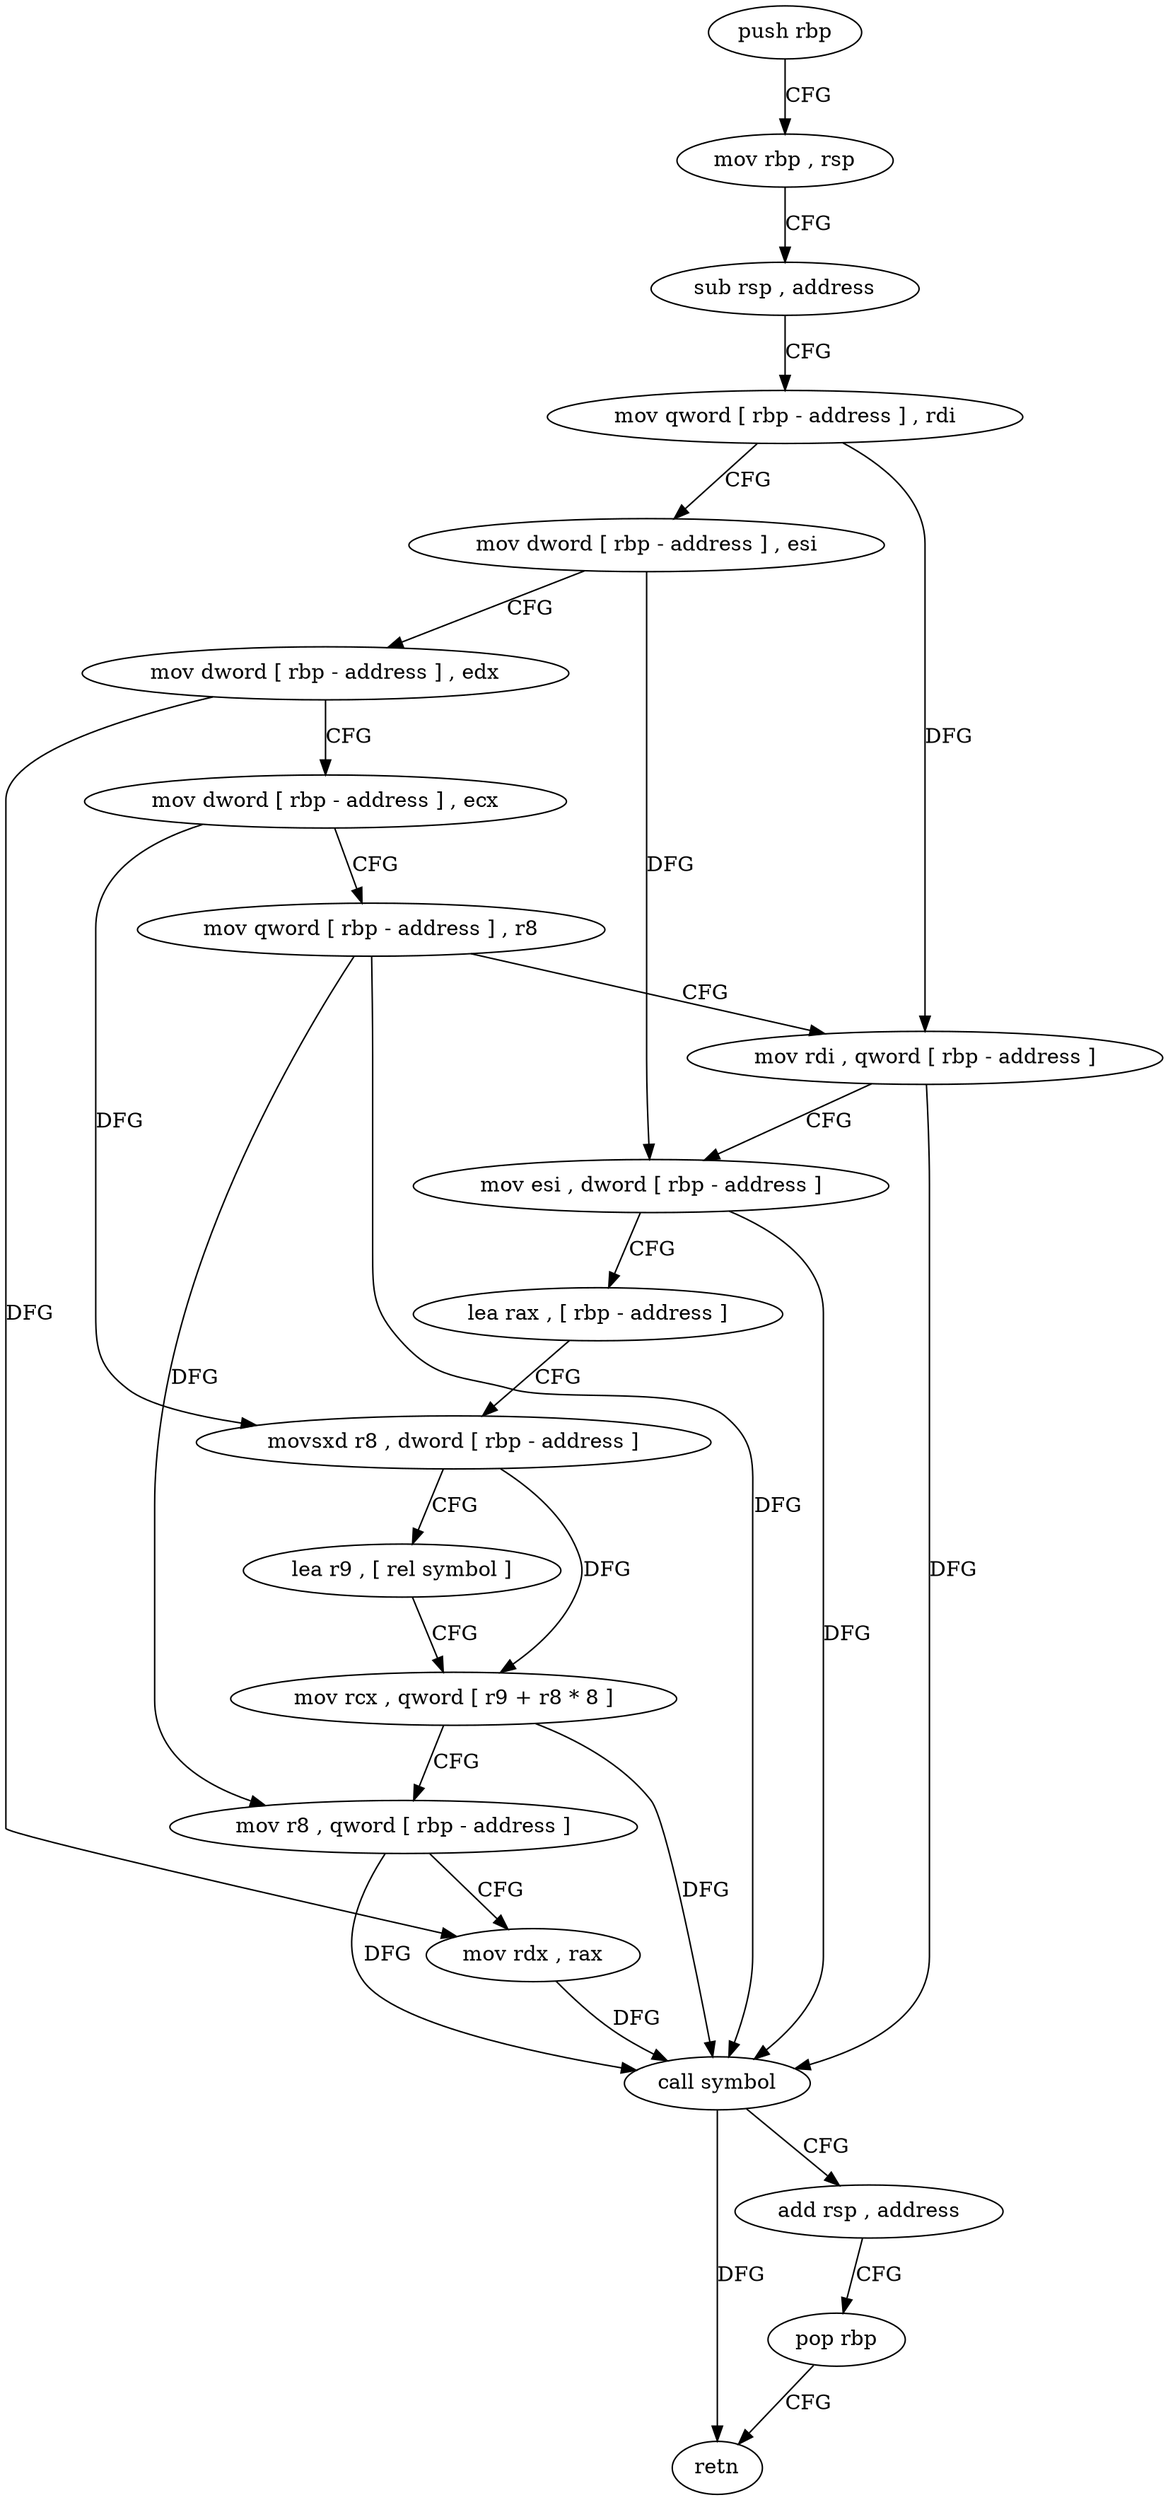 digraph "func" {
"493232" [label = "push rbp" ]
"493233" [label = "mov rbp , rsp" ]
"493236" [label = "sub rsp , address" ]
"493240" [label = "mov qword [ rbp - address ] , rdi" ]
"493244" [label = "mov dword [ rbp - address ] , esi" ]
"493247" [label = "mov dword [ rbp - address ] , edx" ]
"493250" [label = "mov dword [ rbp - address ] , ecx" ]
"493253" [label = "mov qword [ rbp - address ] , r8" ]
"493257" [label = "mov rdi , qword [ rbp - address ]" ]
"493261" [label = "mov esi , dword [ rbp - address ]" ]
"493264" [label = "lea rax , [ rbp - address ]" ]
"493268" [label = "movsxd r8 , dword [ rbp - address ]" ]
"493272" [label = "lea r9 , [ rel symbol ]" ]
"493279" [label = "mov rcx , qword [ r9 + r8 * 8 ]" ]
"493283" [label = "mov r8 , qword [ rbp - address ]" ]
"493287" [label = "mov rdx , rax" ]
"493290" [label = "call symbol" ]
"493295" [label = "add rsp , address" ]
"493299" [label = "pop rbp" ]
"493300" [label = "retn" ]
"493232" -> "493233" [ label = "CFG" ]
"493233" -> "493236" [ label = "CFG" ]
"493236" -> "493240" [ label = "CFG" ]
"493240" -> "493244" [ label = "CFG" ]
"493240" -> "493257" [ label = "DFG" ]
"493244" -> "493247" [ label = "CFG" ]
"493244" -> "493261" [ label = "DFG" ]
"493247" -> "493250" [ label = "CFG" ]
"493247" -> "493287" [ label = "DFG" ]
"493250" -> "493253" [ label = "CFG" ]
"493250" -> "493268" [ label = "DFG" ]
"493253" -> "493257" [ label = "CFG" ]
"493253" -> "493283" [ label = "DFG" ]
"493253" -> "493290" [ label = "DFG" ]
"493257" -> "493261" [ label = "CFG" ]
"493257" -> "493290" [ label = "DFG" ]
"493261" -> "493264" [ label = "CFG" ]
"493261" -> "493290" [ label = "DFG" ]
"493264" -> "493268" [ label = "CFG" ]
"493268" -> "493272" [ label = "CFG" ]
"493268" -> "493279" [ label = "DFG" ]
"493272" -> "493279" [ label = "CFG" ]
"493279" -> "493283" [ label = "CFG" ]
"493279" -> "493290" [ label = "DFG" ]
"493283" -> "493287" [ label = "CFG" ]
"493283" -> "493290" [ label = "DFG" ]
"493287" -> "493290" [ label = "DFG" ]
"493290" -> "493295" [ label = "CFG" ]
"493290" -> "493300" [ label = "DFG" ]
"493295" -> "493299" [ label = "CFG" ]
"493299" -> "493300" [ label = "CFG" ]
}
